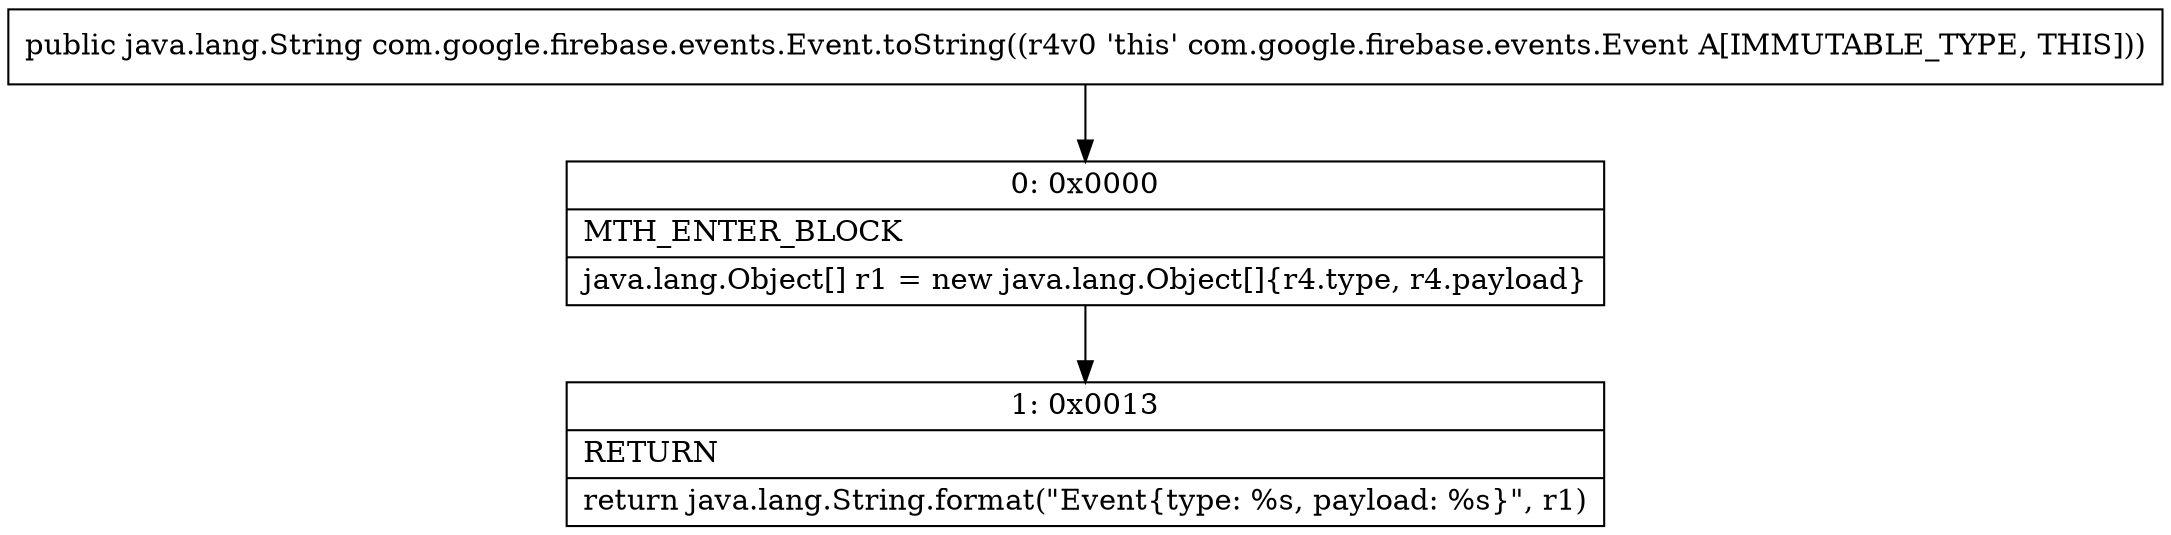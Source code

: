 digraph "CFG forcom.google.firebase.events.Event.toString()Ljava\/lang\/String;" {
Node_0 [shape=record,label="{0\:\ 0x0000|MTH_ENTER_BLOCK\l|java.lang.Object[] r1 = new java.lang.Object[]\{r4.type, r4.payload\}\l}"];
Node_1 [shape=record,label="{1\:\ 0x0013|RETURN\l|return java.lang.String.format(\"Event\{type: %s, payload: %s\}\", r1)\l}"];
MethodNode[shape=record,label="{public java.lang.String com.google.firebase.events.Event.toString((r4v0 'this' com.google.firebase.events.Event A[IMMUTABLE_TYPE, THIS])) }"];
MethodNode -> Node_0;
Node_0 -> Node_1;
}

